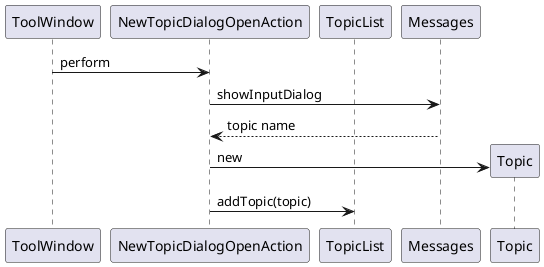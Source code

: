 @startuml
/' definition '/
participant ToolWindow
participant NewTopicDialogOpenAction
participant TopicList
participant Messages


/' flow '/
ToolWindow -> NewTopicDialogOpenAction : perform

NewTopicDialogOpenAction -> Messages : showInputDialog
return topic name

create Topic
NewTopicDialogOpenAction -> Topic : new
NewTopicDialogOpenAction -> TopicList : addTopic(topic)
@enduml